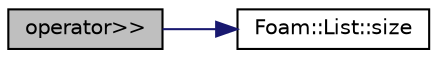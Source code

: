 digraph "operator&gt;&gt;"
{
  bgcolor="transparent";
  edge [fontname="Helvetica",fontsize="10",labelfontname="Helvetica",labelfontsize="10"];
  node [fontname="Helvetica",fontsize="10",shape=record];
  rankdir="LR";
  Node673 [label="operator\>\>",height=0.2,width=0.4,color="black", fillcolor="grey75", style="filled", fontcolor="black"];
  Node673 -> Node674 [color="midnightblue",fontsize="10",style="solid",fontname="Helvetica"];
  Node674 [label="Foam::List::size",height=0.2,width=0.4,color="black",URL="$a26833.html#a8a5f6fa29bd4b500caf186f60245b384",tooltip="Override size to be inconsistent with allocated storage. "];
}
